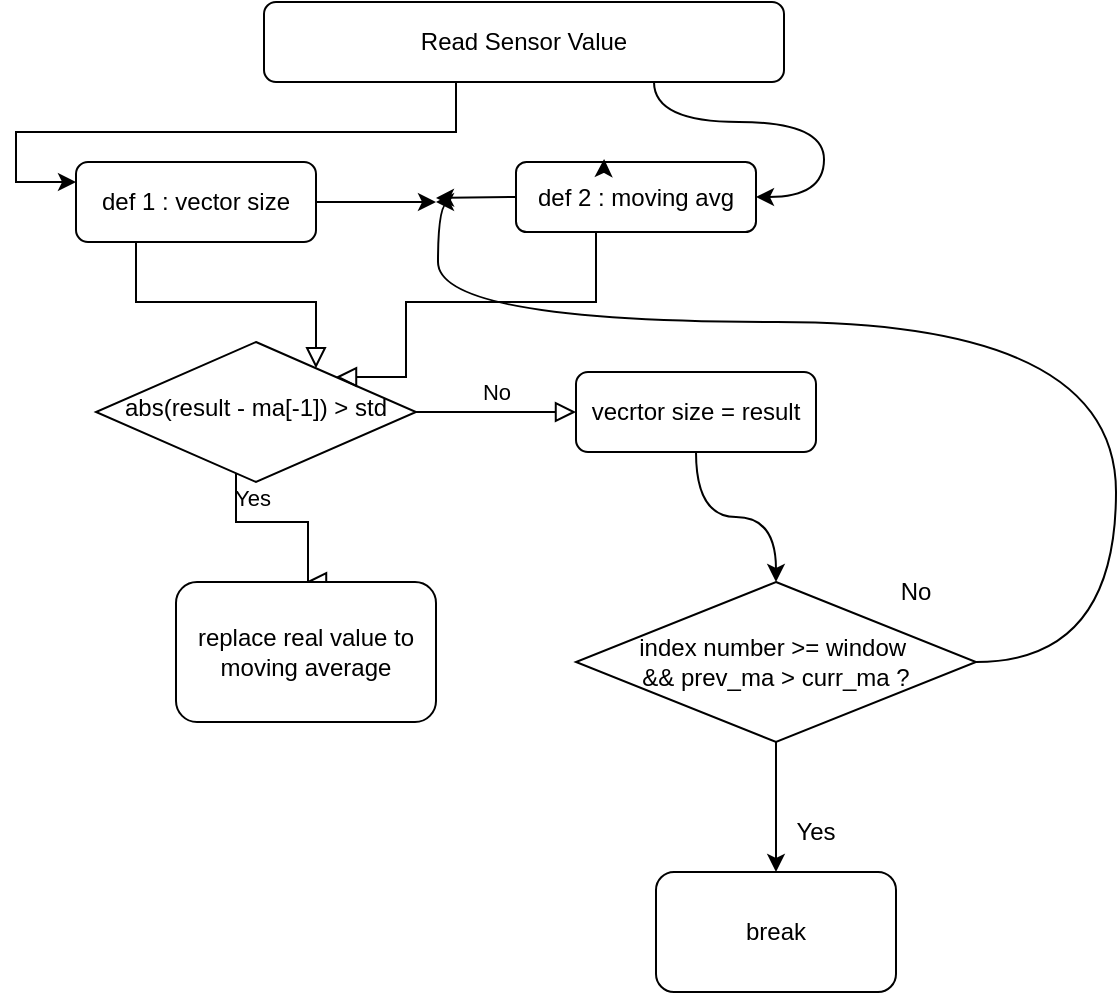 <mxfile version="22.0.0" type="github">
  <diagram id="C5RBs43oDa-KdzZeNtuy" name="Page-1">
    <mxGraphModel dx="954" dy="610" grid="1" gridSize="10" guides="1" tooltips="1" connect="1" arrows="1" fold="1" page="1" pageScale="1" pageWidth="827" pageHeight="1169" math="0" shadow="0">
      <root>
        <mxCell id="WIyWlLk6GJQsqaUBKTNV-0" />
        <mxCell id="WIyWlLk6GJQsqaUBKTNV-1" parent="WIyWlLk6GJQsqaUBKTNV-0" />
        <mxCell id="WIyWlLk6GJQsqaUBKTNV-2" value="" style="rounded=0;html=1;jettySize=auto;orthogonalLoop=1;fontSize=11;endArrow=block;endFill=0;endSize=8;strokeWidth=1;shadow=0;labelBackgroundColor=none;edgeStyle=orthogonalEdgeStyle;" parent="WIyWlLk6GJQsqaUBKTNV-1" source="WIyWlLk6GJQsqaUBKTNV-3" target="WIyWlLk6GJQsqaUBKTNV-6" edge="1">
          <mxGeometry relative="1" as="geometry">
            <Array as="points">
              <mxPoint x="90" y="240" />
              <mxPoint x="180" y="240" />
            </Array>
          </mxGeometry>
        </mxCell>
        <mxCell id="IcrMfwO-wejvxwvHJgCe-44" style="edgeStyle=orthogonalEdgeStyle;curved=1;rounded=0;orthogonalLoop=1;jettySize=auto;html=1;exitX=1;exitY=0.5;exitDx=0;exitDy=0;" edge="1" parent="WIyWlLk6GJQsqaUBKTNV-1" source="WIyWlLk6GJQsqaUBKTNV-3">
          <mxGeometry relative="1" as="geometry">
            <mxPoint x="240" y="190" as="targetPoint" />
          </mxGeometry>
        </mxCell>
        <mxCell id="WIyWlLk6GJQsqaUBKTNV-3" value="def 1 : vector size" style="rounded=1;whiteSpace=wrap;html=1;fontSize=12;glass=0;strokeWidth=1;shadow=0;" parent="WIyWlLk6GJQsqaUBKTNV-1" vertex="1">
          <mxGeometry x="60" y="170" width="120" height="40" as="geometry" />
        </mxCell>
        <mxCell id="WIyWlLk6GJQsqaUBKTNV-4" value="Yes" style="rounded=0;html=1;jettySize=auto;orthogonalLoop=1;fontSize=11;endArrow=block;endFill=0;endSize=8;strokeWidth=1;shadow=0;labelBackgroundColor=none;edgeStyle=orthogonalEdgeStyle;" parent="WIyWlLk6GJQsqaUBKTNV-1" source="WIyWlLk6GJQsqaUBKTNV-6" edge="1">
          <mxGeometry x="-0.735" y="8" relative="1" as="geometry">
            <mxPoint as="offset" />
            <mxPoint x="175" y="380" as="targetPoint" />
            <Array as="points">
              <mxPoint x="140" y="350" />
              <mxPoint x="176" y="350" />
            </Array>
          </mxGeometry>
        </mxCell>
        <mxCell id="WIyWlLk6GJQsqaUBKTNV-5" value="No" style="edgeStyle=orthogonalEdgeStyle;rounded=0;html=1;jettySize=auto;orthogonalLoop=1;fontSize=11;endArrow=block;endFill=0;endSize=8;strokeWidth=1;shadow=0;labelBackgroundColor=none;" parent="WIyWlLk6GJQsqaUBKTNV-1" source="WIyWlLk6GJQsqaUBKTNV-6" target="WIyWlLk6GJQsqaUBKTNV-7" edge="1">
          <mxGeometry y="10" relative="1" as="geometry">
            <mxPoint as="offset" />
          </mxGeometry>
        </mxCell>
        <mxCell id="WIyWlLk6GJQsqaUBKTNV-6" value="abs(result - ma[-1]) &amp;gt; std" style="rhombus;whiteSpace=wrap;html=1;shadow=0;fontFamily=Helvetica;fontSize=12;align=center;strokeWidth=1;spacing=6;spacingTop=-4;" parent="WIyWlLk6GJQsqaUBKTNV-1" vertex="1">
          <mxGeometry x="70" y="260" width="160" height="70" as="geometry" />
        </mxCell>
        <mxCell id="IcrMfwO-wejvxwvHJgCe-36" style="edgeStyle=orthogonalEdgeStyle;curved=1;rounded=0;orthogonalLoop=1;jettySize=auto;html=1;exitX=0.5;exitY=1;exitDx=0;exitDy=0;" edge="1" parent="WIyWlLk6GJQsqaUBKTNV-1" source="WIyWlLk6GJQsqaUBKTNV-7" target="IcrMfwO-wejvxwvHJgCe-34">
          <mxGeometry relative="1" as="geometry" />
        </mxCell>
        <mxCell id="WIyWlLk6GJQsqaUBKTNV-7" value="vecrtor size = result" style="rounded=1;whiteSpace=wrap;html=1;fontSize=12;glass=0;strokeWidth=1;shadow=0;" parent="WIyWlLk6GJQsqaUBKTNV-1" vertex="1">
          <mxGeometry x="310" y="275" width="120" height="40" as="geometry" />
        </mxCell>
        <mxCell id="IcrMfwO-wejvxwvHJgCe-22" style="edgeStyle=entityRelationEdgeStyle;rounded=0;orthogonalLoop=1;jettySize=auto;html=1;exitX=0.5;exitY=1;exitDx=0;exitDy=0;" edge="1" parent="WIyWlLk6GJQsqaUBKTNV-1">
          <mxGeometry relative="1" as="geometry">
            <mxPoint x="60" y="180" as="targetPoint" />
            <mxPoint x="220" y="130" as="sourcePoint" />
            <Array as="points">
              <mxPoint x="190" y="140" />
              <mxPoint x="230" y="140" />
              <mxPoint x="190" y="140" />
            </Array>
          </mxGeometry>
        </mxCell>
        <mxCell id="IcrMfwO-wejvxwvHJgCe-26" style="edgeStyle=orthogonalEdgeStyle;curved=1;rounded=0;orthogonalLoop=1;jettySize=auto;html=1;exitX=0.75;exitY=1;exitDx=0;exitDy=0;entryX=1;entryY=0.5;entryDx=0;entryDy=0;" edge="1" parent="WIyWlLk6GJQsqaUBKTNV-1" source="IcrMfwO-wejvxwvHJgCe-9" target="IcrMfwO-wejvxwvHJgCe-13">
          <mxGeometry relative="1" as="geometry" />
        </mxCell>
        <mxCell id="IcrMfwO-wejvxwvHJgCe-9" value="Read Sensor Value" style="rounded=1;whiteSpace=wrap;html=1;" vertex="1" parent="WIyWlLk6GJQsqaUBKTNV-1">
          <mxGeometry x="154" y="90" width="260" height="40" as="geometry" />
        </mxCell>
        <mxCell id="IcrMfwO-wejvxwvHJgCe-45" style="edgeStyle=none;rounded=0;orthogonalLoop=1;jettySize=auto;html=1;exitX=0;exitY=0.5;exitDx=0;exitDy=0;" edge="1" parent="WIyWlLk6GJQsqaUBKTNV-1" source="IcrMfwO-wejvxwvHJgCe-13">
          <mxGeometry relative="1" as="geometry">
            <mxPoint x="240" y="188" as="targetPoint" />
          </mxGeometry>
        </mxCell>
        <mxCell id="IcrMfwO-wejvxwvHJgCe-13" value="def 2 : moving avg" style="rounded=1;whiteSpace=wrap;html=1;" vertex="1" parent="WIyWlLk6GJQsqaUBKTNV-1">
          <mxGeometry x="280" y="170" width="120" height="35" as="geometry" />
        </mxCell>
        <mxCell id="IcrMfwO-wejvxwvHJgCe-17" value="" style="rounded=0;html=1;jettySize=auto;orthogonalLoop=1;fontSize=11;endArrow=block;endFill=0;endSize=8;strokeWidth=1;shadow=0;labelBackgroundColor=none;edgeStyle=orthogonalEdgeStyle;entryX=1;entryY=0;entryDx=0;entryDy=0;exitX=0.25;exitY=1;exitDx=0;exitDy=0;" edge="1" parent="WIyWlLk6GJQsqaUBKTNV-1" source="IcrMfwO-wejvxwvHJgCe-13" target="WIyWlLk6GJQsqaUBKTNV-6">
          <mxGeometry relative="1" as="geometry">
            <mxPoint x="230" y="225" as="sourcePoint" />
            <mxPoint x="230" y="275" as="targetPoint" />
            <Array as="points">
              <mxPoint x="320" y="205" />
              <mxPoint x="320" y="240" />
              <mxPoint x="225" y="240" />
            </Array>
          </mxGeometry>
        </mxCell>
        <mxCell id="IcrMfwO-wejvxwvHJgCe-19" style="edgeStyle=orthogonalEdgeStyle;rounded=0;orthogonalLoop=1;jettySize=auto;html=1;exitX=0.25;exitY=0;exitDx=0;exitDy=0;entryX=0.367;entryY=-0.043;entryDx=0;entryDy=0;entryPerimeter=0;" edge="1" parent="WIyWlLk6GJQsqaUBKTNV-1" source="IcrMfwO-wejvxwvHJgCe-13" target="IcrMfwO-wejvxwvHJgCe-13">
          <mxGeometry relative="1" as="geometry" />
        </mxCell>
        <mxCell id="IcrMfwO-wejvxwvHJgCe-30" value="replace real value to moving average" style="rounded=1;whiteSpace=wrap;html=1;" vertex="1" parent="WIyWlLk6GJQsqaUBKTNV-1">
          <mxGeometry x="110" y="380" width="130" height="70" as="geometry" />
        </mxCell>
        <mxCell id="IcrMfwO-wejvxwvHJgCe-39" style="edgeStyle=none;rounded=0;orthogonalLoop=1;jettySize=auto;html=1;exitX=0.5;exitY=1;exitDx=0;exitDy=0;" edge="1" parent="WIyWlLk6GJQsqaUBKTNV-1" source="IcrMfwO-wejvxwvHJgCe-34" target="IcrMfwO-wejvxwvHJgCe-40">
          <mxGeometry relative="1" as="geometry">
            <mxPoint x="400" y="520" as="targetPoint" />
          </mxGeometry>
        </mxCell>
        <mxCell id="IcrMfwO-wejvxwvHJgCe-43" style="edgeStyle=orthogonalEdgeStyle;curved=1;rounded=0;orthogonalLoop=1;jettySize=auto;html=1;exitX=1;exitY=0.5;exitDx=0;exitDy=0;" edge="1" parent="WIyWlLk6GJQsqaUBKTNV-1" source="IcrMfwO-wejvxwvHJgCe-34">
          <mxGeometry relative="1" as="geometry">
            <mxPoint x="240" y="190" as="targetPoint" />
            <Array as="points">
              <mxPoint x="580" y="420" />
              <mxPoint x="580" y="250" />
              <mxPoint x="241" y="250" />
            </Array>
          </mxGeometry>
        </mxCell>
        <mxCell id="IcrMfwO-wejvxwvHJgCe-34" value="index number &amp;gt;= window&amp;nbsp;&lt;br&gt;&amp;amp;&amp;amp; prev_ma &amp;gt; curr_ma ?" style="rhombus;whiteSpace=wrap;html=1;" vertex="1" parent="WIyWlLk6GJQsqaUBKTNV-1">
          <mxGeometry x="310" y="380" width="200" height="80" as="geometry" />
        </mxCell>
        <mxCell id="IcrMfwO-wejvxwvHJgCe-40" value="break" style="rounded=1;whiteSpace=wrap;html=1;" vertex="1" parent="WIyWlLk6GJQsqaUBKTNV-1">
          <mxGeometry x="350" y="525" width="120" height="60" as="geometry" />
        </mxCell>
        <mxCell id="IcrMfwO-wejvxwvHJgCe-41" value="Yes" style="text;strokeColor=none;align=center;fillColor=none;html=1;verticalAlign=middle;whiteSpace=wrap;rounded=0;" vertex="1" parent="WIyWlLk6GJQsqaUBKTNV-1">
          <mxGeometry x="400" y="490" width="60" height="30" as="geometry" />
        </mxCell>
        <mxCell id="IcrMfwO-wejvxwvHJgCe-42" value="No" style="text;strokeColor=none;align=center;fillColor=none;html=1;verticalAlign=middle;whiteSpace=wrap;rounded=0;" vertex="1" parent="WIyWlLk6GJQsqaUBKTNV-1">
          <mxGeometry x="450" y="370" width="60" height="30" as="geometry" />
        </mxCell>
      </root>
    </mxGraphModel>
  </diagram>
</mxfile>
